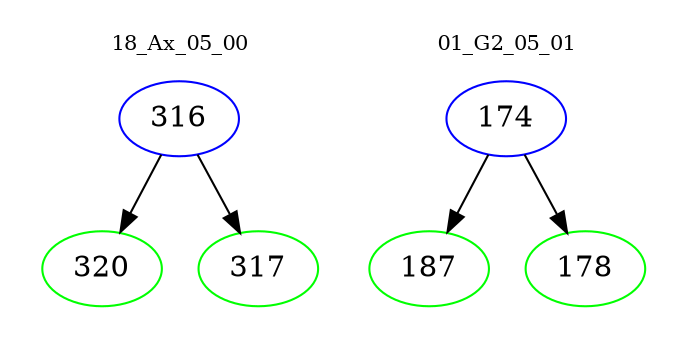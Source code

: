 digraph{
subgraph cluster_0 {
color = white
label = "18_Ax_05_00";
fontsize=10;
T0_316 [label="316", color="blue"]
T0_316 -> T0_320 [color="black"]
T0_320 [label="320", color="green"]
T0_316 -> T0_317 [color="black"]
T0_317 [label="317", color="green"]
}
subgraph cluster_1 {
color = white
label = "01_G2_05_01";
fontsize=10;
T1_174 [label="174", color="blue"]
T1_174 -> T1_187 [color="black"]
T1_187 [label="187", color="green"]
T1_174 -> T1_178 [color="black"]
T1_178 [label="178", color="green"]
}
}
